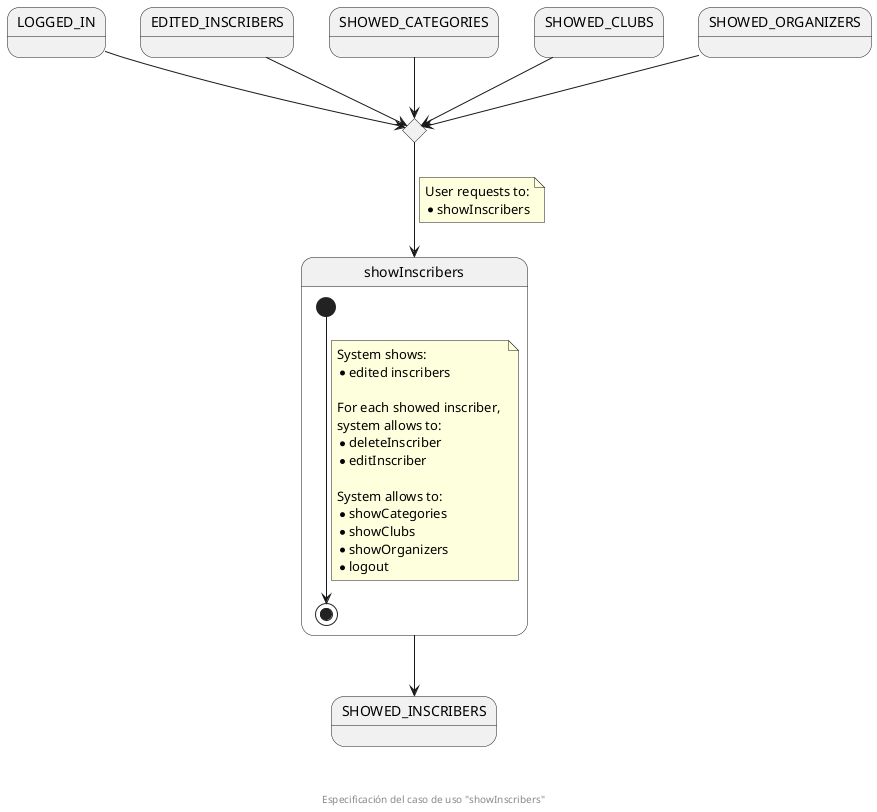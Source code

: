 @startuml
state LOGGED_IN
state EDITED_INSCRIBERS
state SHOWED_CATEGORIES
state SHOWED_CLUBS
state SHOWED_ORGANIZERS

state enterShowInscriberCHC <<choice>>

state showInscribers {
  [*] --> [*]
  note on link
    System shows:
    * edited inscribers

    For each showed inscriber, 
    system allows to:
    * deleteInscriber
    * editInscriber

    System allows to:
    * showCategories
    * showClubs
    * showOrganizers
    * logout
  end note
}
state SHOWED_INSCRIBERS

LOGGED_IN --> enterShowInscriberCHC
EDITED_INSCRIBERS --> enterShowInscriberCHC
SHOWED_CATEGORIES --> enterShowInscriberCHC
SHOWED_CLUBS --> enterShowInscriberCHC
SHOWED_ORGANIZERS --> enterShowInscriberCHC

enterShowInscriberCHC --> showInscribers
note on link
  User requests to:
  * showInscribers
end note
showInscribers --> SHOWED_INSCRIBERS

footer \n\n\n Especificación del caso de uso "showInscribers"
@enduml
